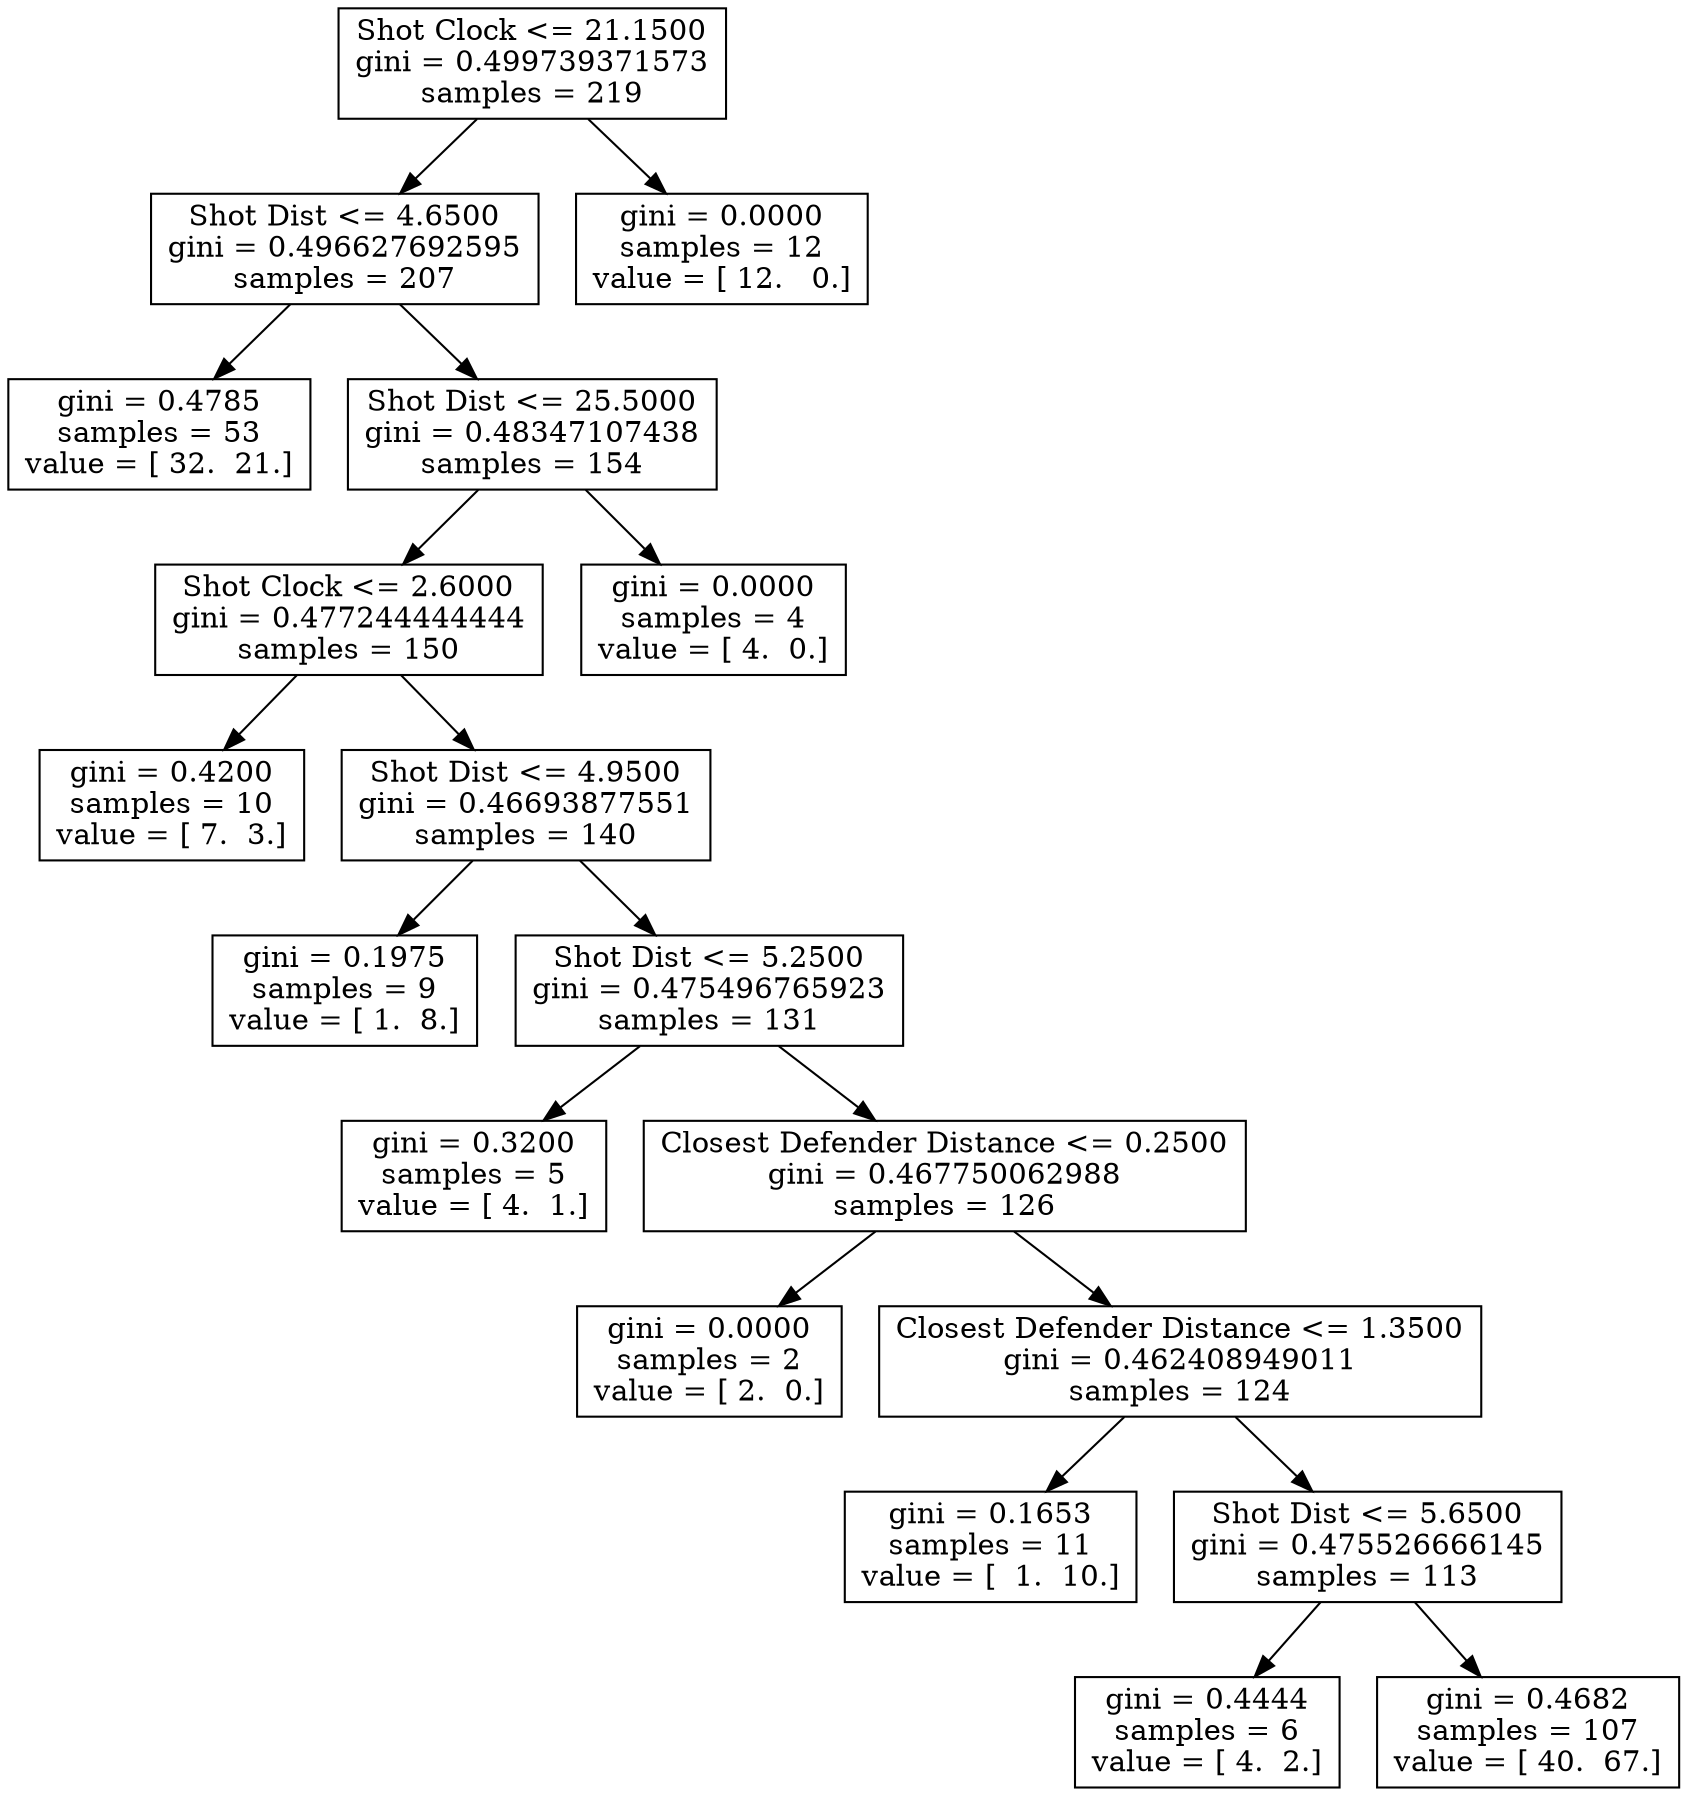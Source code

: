digraph Tree {
0 [label="Shot Clock <= 21.1500\ngini = 0.499739371573\nsamples = 219", shape="box"] ;
1 [label="Shot Dist <= 4.6500\ngini = 0.496627692595\nsamples = 207", shape="box"] ;
0 -> 1 ;
2 [label="gini = 0.4785\nsamples = 53\nvalue = [ 32.  21.]", shape="box"] ;
1 -> 2 ;
3 [label="Shot Dist <= 25.5000\ngini = 0.48347107438\nsamples = 154", shape="box"] ;
1 -> 3 ;
4 [label="Shot Clock <= 2.6000\ngini = 0.477244444444\nsamples = 150", shape="box"] ;
3 -> 4 ;
5 [label="gini = 0.4200\nsamples = 10\nvalue = [ 7.  3.]", shape="box"] ;
4 -> 5 ;
6 [label="Shot Dist <= 4.9500\ngini = 0.46693877551\nsamples = 140", shape="box"] ;
4 -> 6 ;
7 [label="gini = 0.1975\nsamples = 9\nvalue = [ 1.  8.]", shape="box"] ;
6 -> 7 ;
8 [label="Shot Dist <= 5.2500\ngini = 0.475496765923\nsamples = 131", shape="box"] ;
6 -> 8 ;
9 [label="gini = 0.3200\nsamples = 5\nvalue = [ 4.  1.]", shape="box"] ;
8 -> 9 ;
10 [label="Closest Defender Distance <= 0.2500\ngini = 0.467750062988\nsamples = 126", shape="box"] ;
8 -> 10 ;
11 [label="gini = 0.0000\nsamples = 2\nvalue = [ 2.  0.]", shape="box"] ;
10 -> 11 ;
12 [label="Closest Defender Distance <= 1.3500\ngini = 0.462408949011\nsamples = 124", shape="box"] ;
10 -> 12 ;
13 [label="gini = 0.1653\nsamples = 11\nvalue = [  1.  10.]", shape="box"] ;
12 -> 13 ;
14 [label="Shot Dist <= 5.6500\ngini = 0.475526666145\nsamples = 113", shape="box"] ;
12 -> 14 ;
15 [label="gini = 0.4444\nsamples = 6\nvalue = [ 4.  2.]", shape="box"] ;
14 -> 15 ;
16 [label="gini = 0.4682\nsamples = 107\nvalue = [ 40.  67.]", shape="box"] ;
14 -> 16 ;
17 [label="gini = 0.0000\nsamples = 4\nvalue = [ 4.  0.]", shape="box"] ;
3 -> 17 ;
18 [label="gini = 0.0000\nsamples = 12\nvalue = [ 12.   0.]", shape="box"] ;
0 -> 18 ;
}